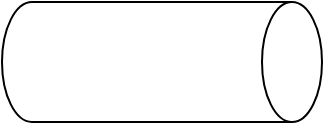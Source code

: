 <mxfile version="14.5.10" type="github"><diagram id="C2wL3yx2h07klYckwQ0Q" name="Page-1"><mxGraphModel dx="1422" dy="804" grid="1" gridSize="10" guides="1" tooltips="1" connect="1" arrows="1" fold="1" page="1" pageScale="1" pageWidth="850" pageHeight="1100" math="0" shadow="0"><root><mxCell id="0"/><mxCell id="1" parent="0"/><mxCell id="WxNTJWprR17-Nj9OPOWe-1" value="" style="shape=cylinder3;whiteSpace=wrap;html=1;boundedLbl=1;backgroundOutline=1;size=15;direction=south;" vertex="1" parent="1"><mxGeometry x="200" y="280" width="160" height="60" as="geometry"/></mxCell></root></mxGraphModel></diagram></mxfile>